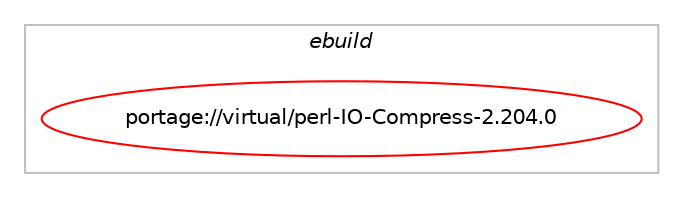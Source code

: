 digraph prolog {

# *************
# Graph options
# *************

newrank=true;
concentrate=true;
compound=true;
graph [rankdir=LR,fontname=Helvetica,fontsize=10,ranksep=1.5];#, ranksep=2.5, nodesep=0.2];
edge  [arrowhead=vee];
node  [fontname=Helvetica,fontsize=10];

# **********
# The ebuild
# **********

subgraph cluster_leftcol {
color=gray;
label=<<i>ebuild</i>>;
id [label="portage://virtual/perl-IO-Compress-2.204.0", color=red, width=4, href="../virtual/perl-IO-Compress-2.204.0.svg"];
}

# ****************
# The dependencies
# ****************

subgraph cluster_midcol {
color=gray;
label=<<i>dependencies</i>>;
subgraph cluster_compile {
fillcolor="#eeeeee";
style=filled;
label=<<i>compile</i>>;
}
subgraph cluster_compileandrun {
fillcolor="#eeeeee";
style=filled;
label=<<i>compile and run</i>>;
}
subgraph cluster_run {
fillcolor="#eeeeee";
style=filled;
label=<<i>run</i>>;
# *** BEGIN UNKNOWN DEPENDENCY TYPE (TODO) ***
# id -> equal(any_of_group([package_dependency(portage://virtual/perl-IO-Compress-2.204.0,run,no,dev-lang,perl,equal,[5.38*,,,5.38*],[],[]),package_dependency(portage://virtual/perl-IO-Compress-2.204.0,run,no,perl-core,IO-Compress,tilde,[2.204.0,,,2.204.0],[],[])]))
# *** END UNKNOWN DEPENDENCY TYPE (TODO) ***

# *** BEGIN UNKNOWN DEPENDENCY TYPE (TODO) ***
# id -> equal(package_dependency(portage://virtual/perl-IO-Compress-2.204.0,run,no,dev-lang,perl,none,[,,],any_same_slot,[]))
# *** END UNKNOWN DEPENDENCY TYPE (TODO) ***

# *** BEGIN UNKNOWN DEPENDENCY TYPE (TODO) ***
# id -> equal(package_dependency(portage://virtual/perl-IO-Compress-2.204.0,run,no,virtual,perl-Compress-Raw-Bzip2,greaterequal,[2.204.1,,_rc,2.204.1_rc],[],[]))
# *** END UNKNOWN DEPENDENCY TYPE (TODO) ***

# *** BEGIN UNKNOWN DEPENDENCY TYPE (TODO) ***
# id -> equal(package_dependency(portage://virtual/perl-IO-Compress-2.204.0,run,no,virtual,perl-Compress-Raw-Zlib,greaterequal,[2.204.1,,_rc,2.204.1_rc],[],[]))
# *** END UNKNOWN DEPENDENCY TYPE (TODO) ***

# *** BEGIN UNKNOWN DEPENDENCY TYPE (TODO) ***
# id -> equal(package_dependency(portage://virtual/perl-IO-Compress-2.204.0,run,weak,perl-core,IO-Compress,greater,[2.204.0,,-r999,2.204.0-r999],[],[]))
# *** END UNKNOWN DEPENDENCY TYPE (TODO) ***

# *** BEGIN UNKNOWN DEPENDENCY TYPE (TODO) ***
# id -> equal(package_dependency(portage://virtual/perl-IO-Compress-2.204.0,run,weak,perl-core,IO-Compress,smaller,[2.204.0,,,2.204.0],[],[]))
# *** END UNKNOWN DEPENDENCY TYPE (TODO) ***

}
}

# **************
# The candidates
# **************

subgraph cluster_choices {
rank=same;
color=gray;
label=<<i>candidates</i>>;

}

}
